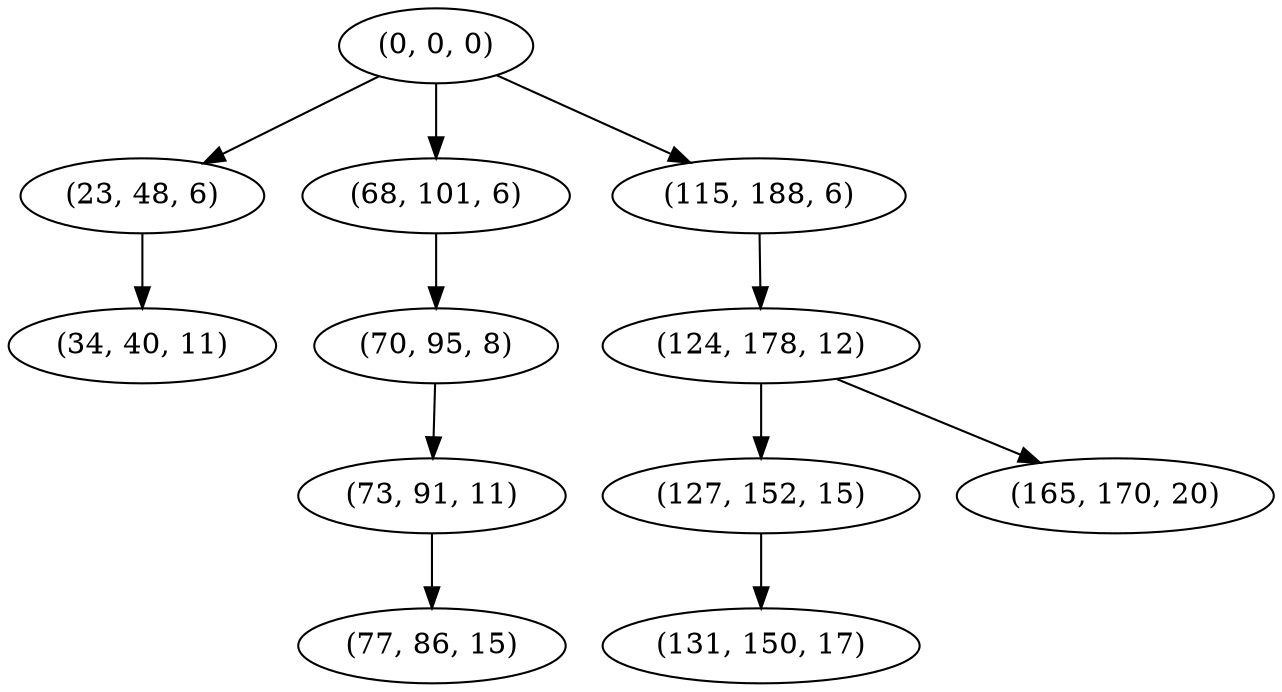 digraph tree {
    "(0, 0, 0)";
    "(23, 48, 6)";
    "(34, 40, 11)";
    "(68, 101, 6)";
    "(70, 95, 8)";
    "(73, 91, 11)";
    "(77, 86, 15)";
    "(115, 188, 6)";
    "(124, 178, 12)";
    "(127, 152, 15)";
    "(131, 150, 17)";
    "(165, 170, 20)";
    "(0, 0, 0)" -> "(23, 48, 6)";
    "(0, 0, 0)" -> "(68, 101, 6)";
    "(0, 0, 0)" -> "(115, 188, 6)";
    "(23, 48, 6)" -> "(34, 40, 11)";
    "(68, 101, 6)" -> "(70, 95, 8)";
    "(70, 95, 8)" -> "(73, 91, 11)";
    "(73, 91, 11)" -> "(77, 86, 15)";
    "(115, 188, 6)" -> "(124, 178, 12)";
    "(124, 178, 12)" -> "(127, 152, 15)";
    "(124, 178, 12)" -> "(165, 170, 20)";
    "(127, 152, 15)" -> "(131, 150, 17)";
}
